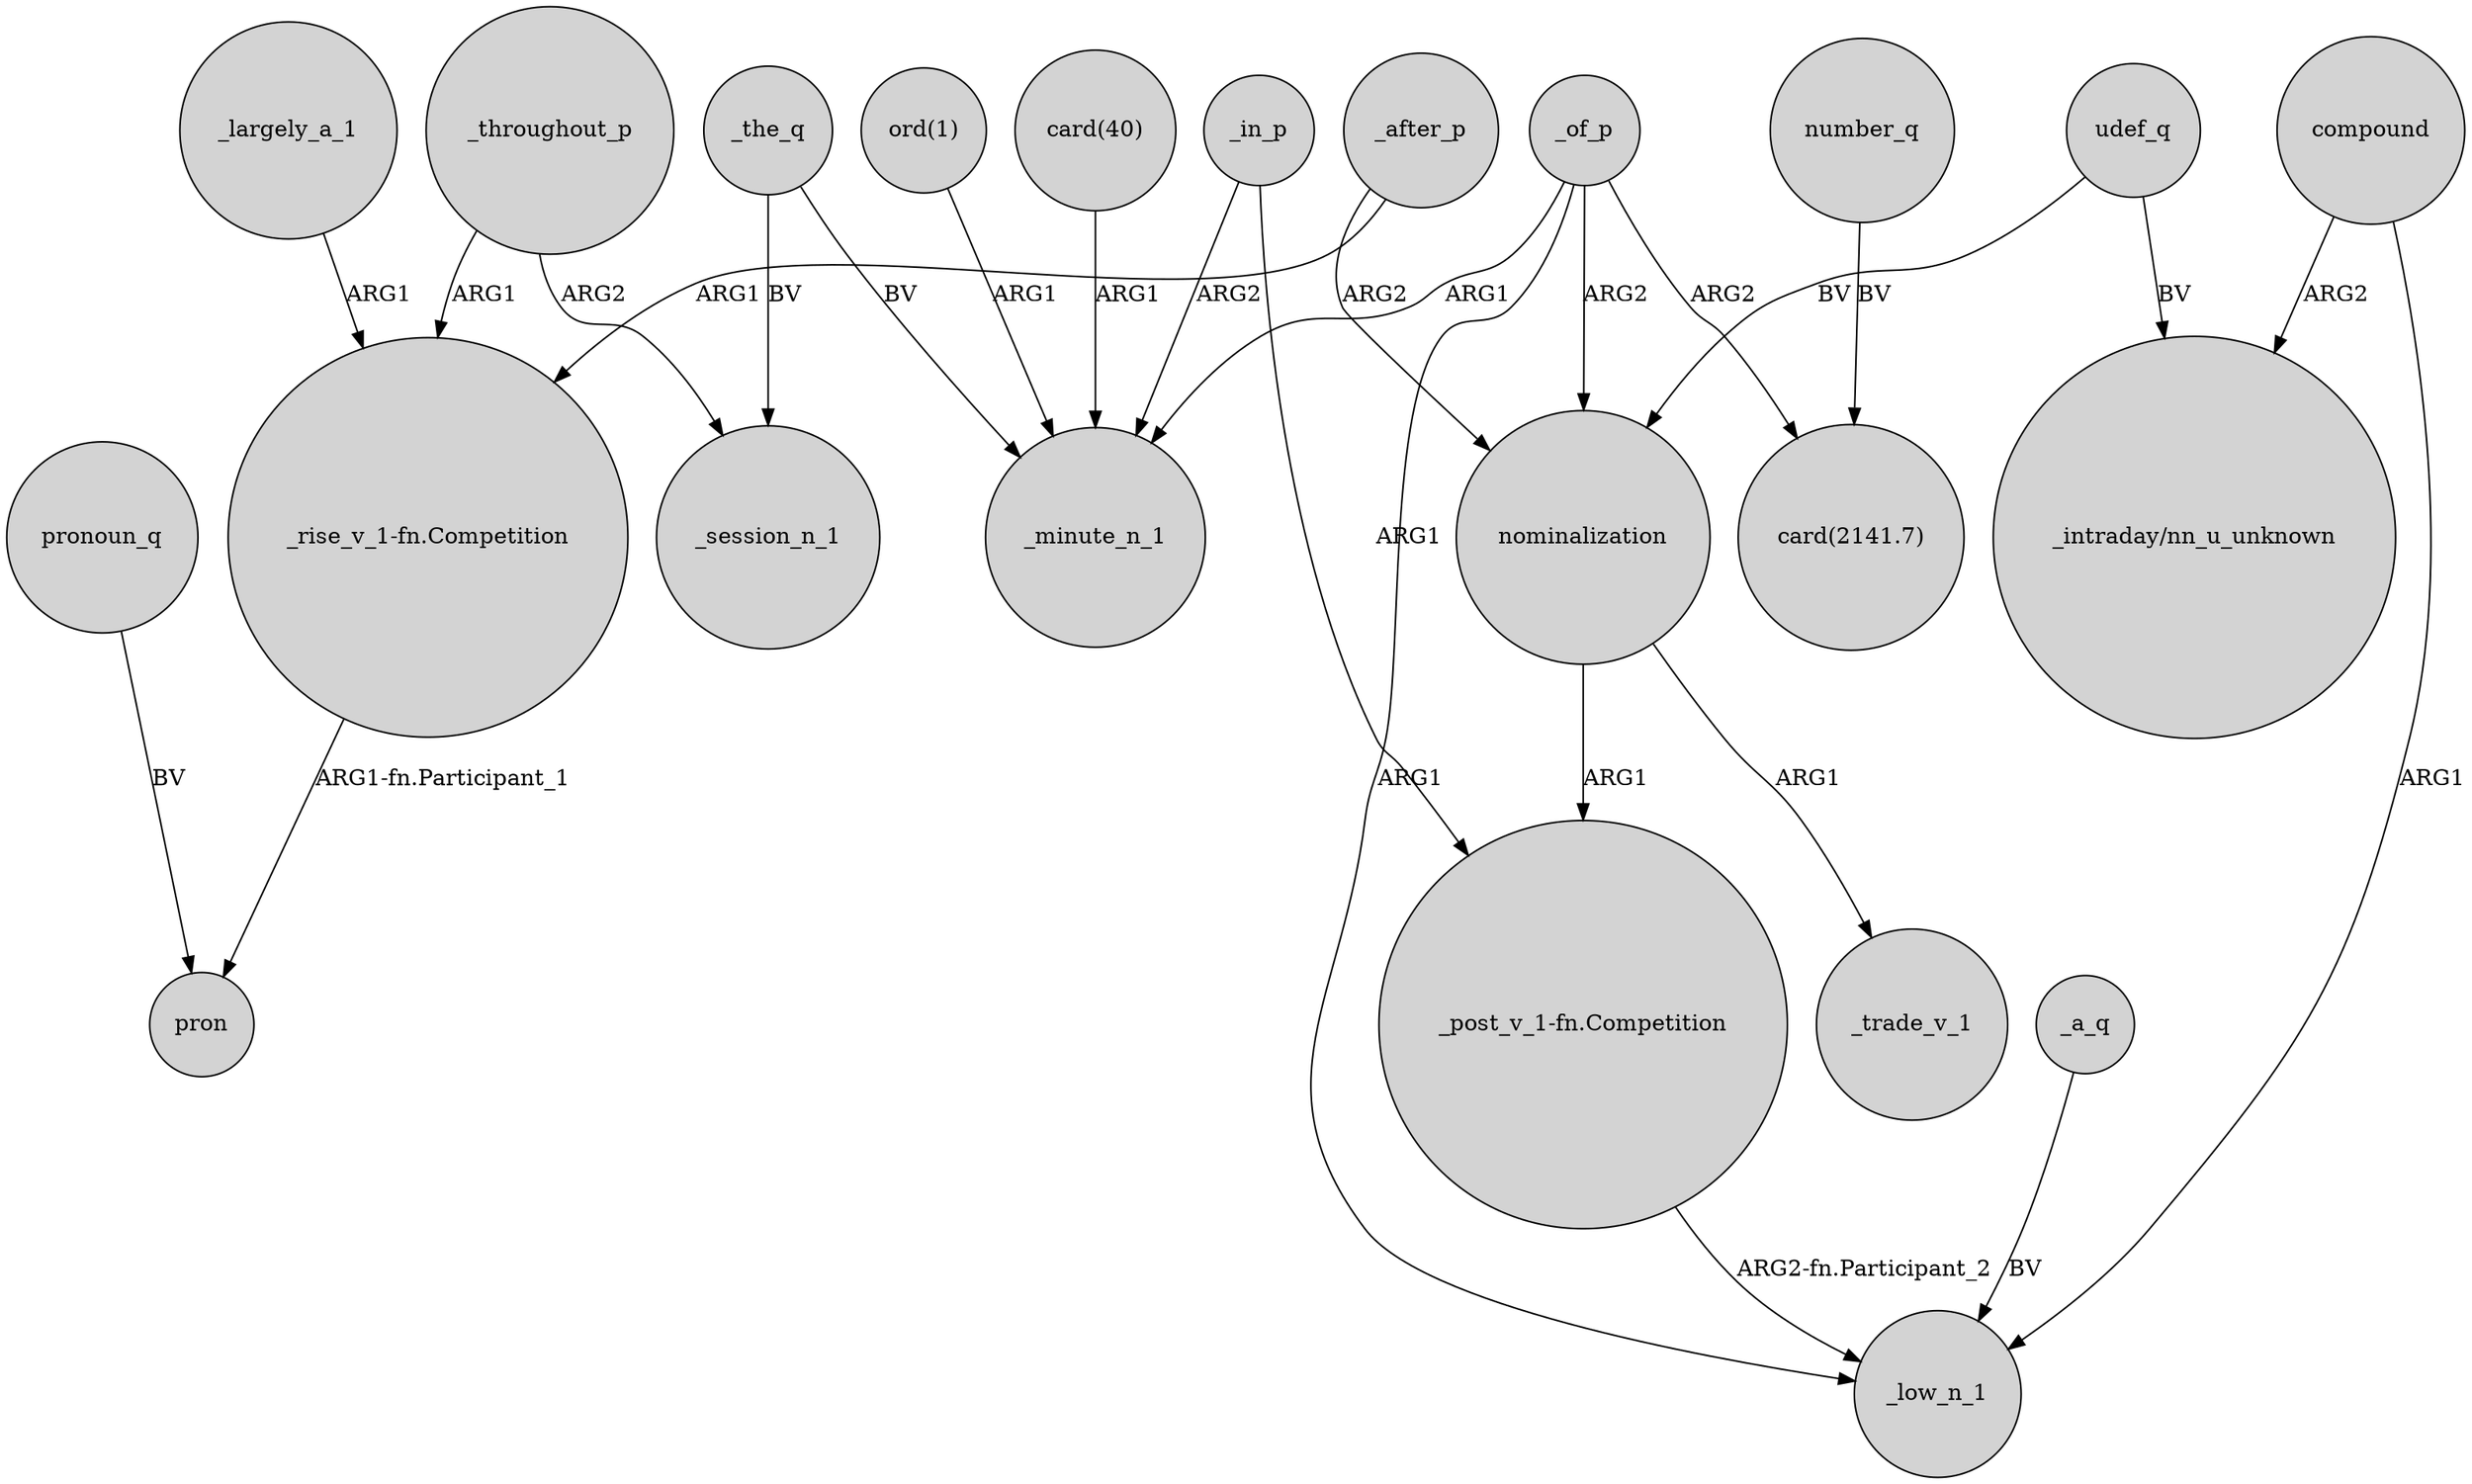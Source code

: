 digraph {
	node [shape=circle style=filled]
	_after_p -> "_rise_v_1-fn.Competition" [label=ARG1]
	compound -> "_intraday/nn_u_unknown" [label=ARG2]
	udef_q -> "_intraday/nn_u_unknown" [label=BV]
	_of_p -> _low_n_1 [label=ARG1]
	_the_q -> _session_n_1 [label=BV]
	_in_p -> _minute_n_1 [label=ARG2]
	udef_q -> nominalization [label=BV]
	number_q -> "card(2141.7)" [label=BV]
	"_rise_v_1-fn.Competition" -> pron [label="ARG1-fn.Participant_1"]
	"card(40)" -> _minute_n_1 [label=ARG1]
	_the_q -> _minute_n_1 [label=BV]
	"ord(1)" -> _minute_n_1 [label=ARG1]
	_of_p -> nominalization [label=ARG2]
	pronoun_q -> pron [label=BV]
	_after_p -> nominalization [label=ARG2]
	nominalization -> "_post_v_1-fn.Competition" [label=ARG1]
	_of_p -> "card(2141.7)" [label=ARG2]
	_in_p -> "_post_v_1-fn.Competition" [label=ARG1]
	"_post_v_1-fn.Competition" -> _low_n_1 [label="ARG2-fn.Participant_2"]
	_throughout_p -> _session_n_1 [label=ARG2]
	compound -> _low_n_1 [label=ARG1]
	_of_p -> _minute_n_1 [label=ARG1]
	_throughout_p -> "_rise_v_1-fn.Competition" [label=ARG1]
	nominalization -> _trade_v_1 [label=ARG1]
	_largely_a_1 -> "_rise_v_1-fn.Competition" [label=ARG1]
	_a_q -> _low_n_1 [label=BV]
}
